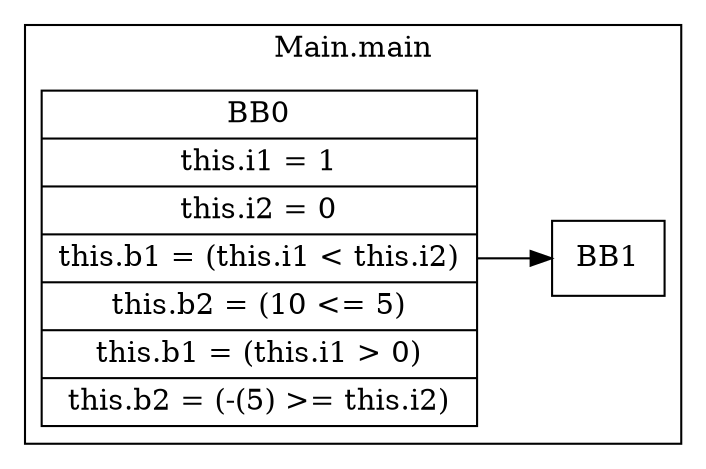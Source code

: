 digraph G {
  graph [ rankdir = "LR" ];
  subgraph cluster_0 {
    label = "Main.main"
    M0_BB0 [
      shape="record"
      label="BB0|this.i1 = 1|this.i2 = 0|this.b1 = (this.i1 \< this.i2)|this.b2 = (10 \<= 5)|this.b1 = (this.i1 \> 0)|this.b2 = (-(5) \>= this.i2)"
    ];
    M0_BB0 -> M0_BB1;
    M0_BB1 [
      shape="record"
      label="BB1"
    ];
  }
}
